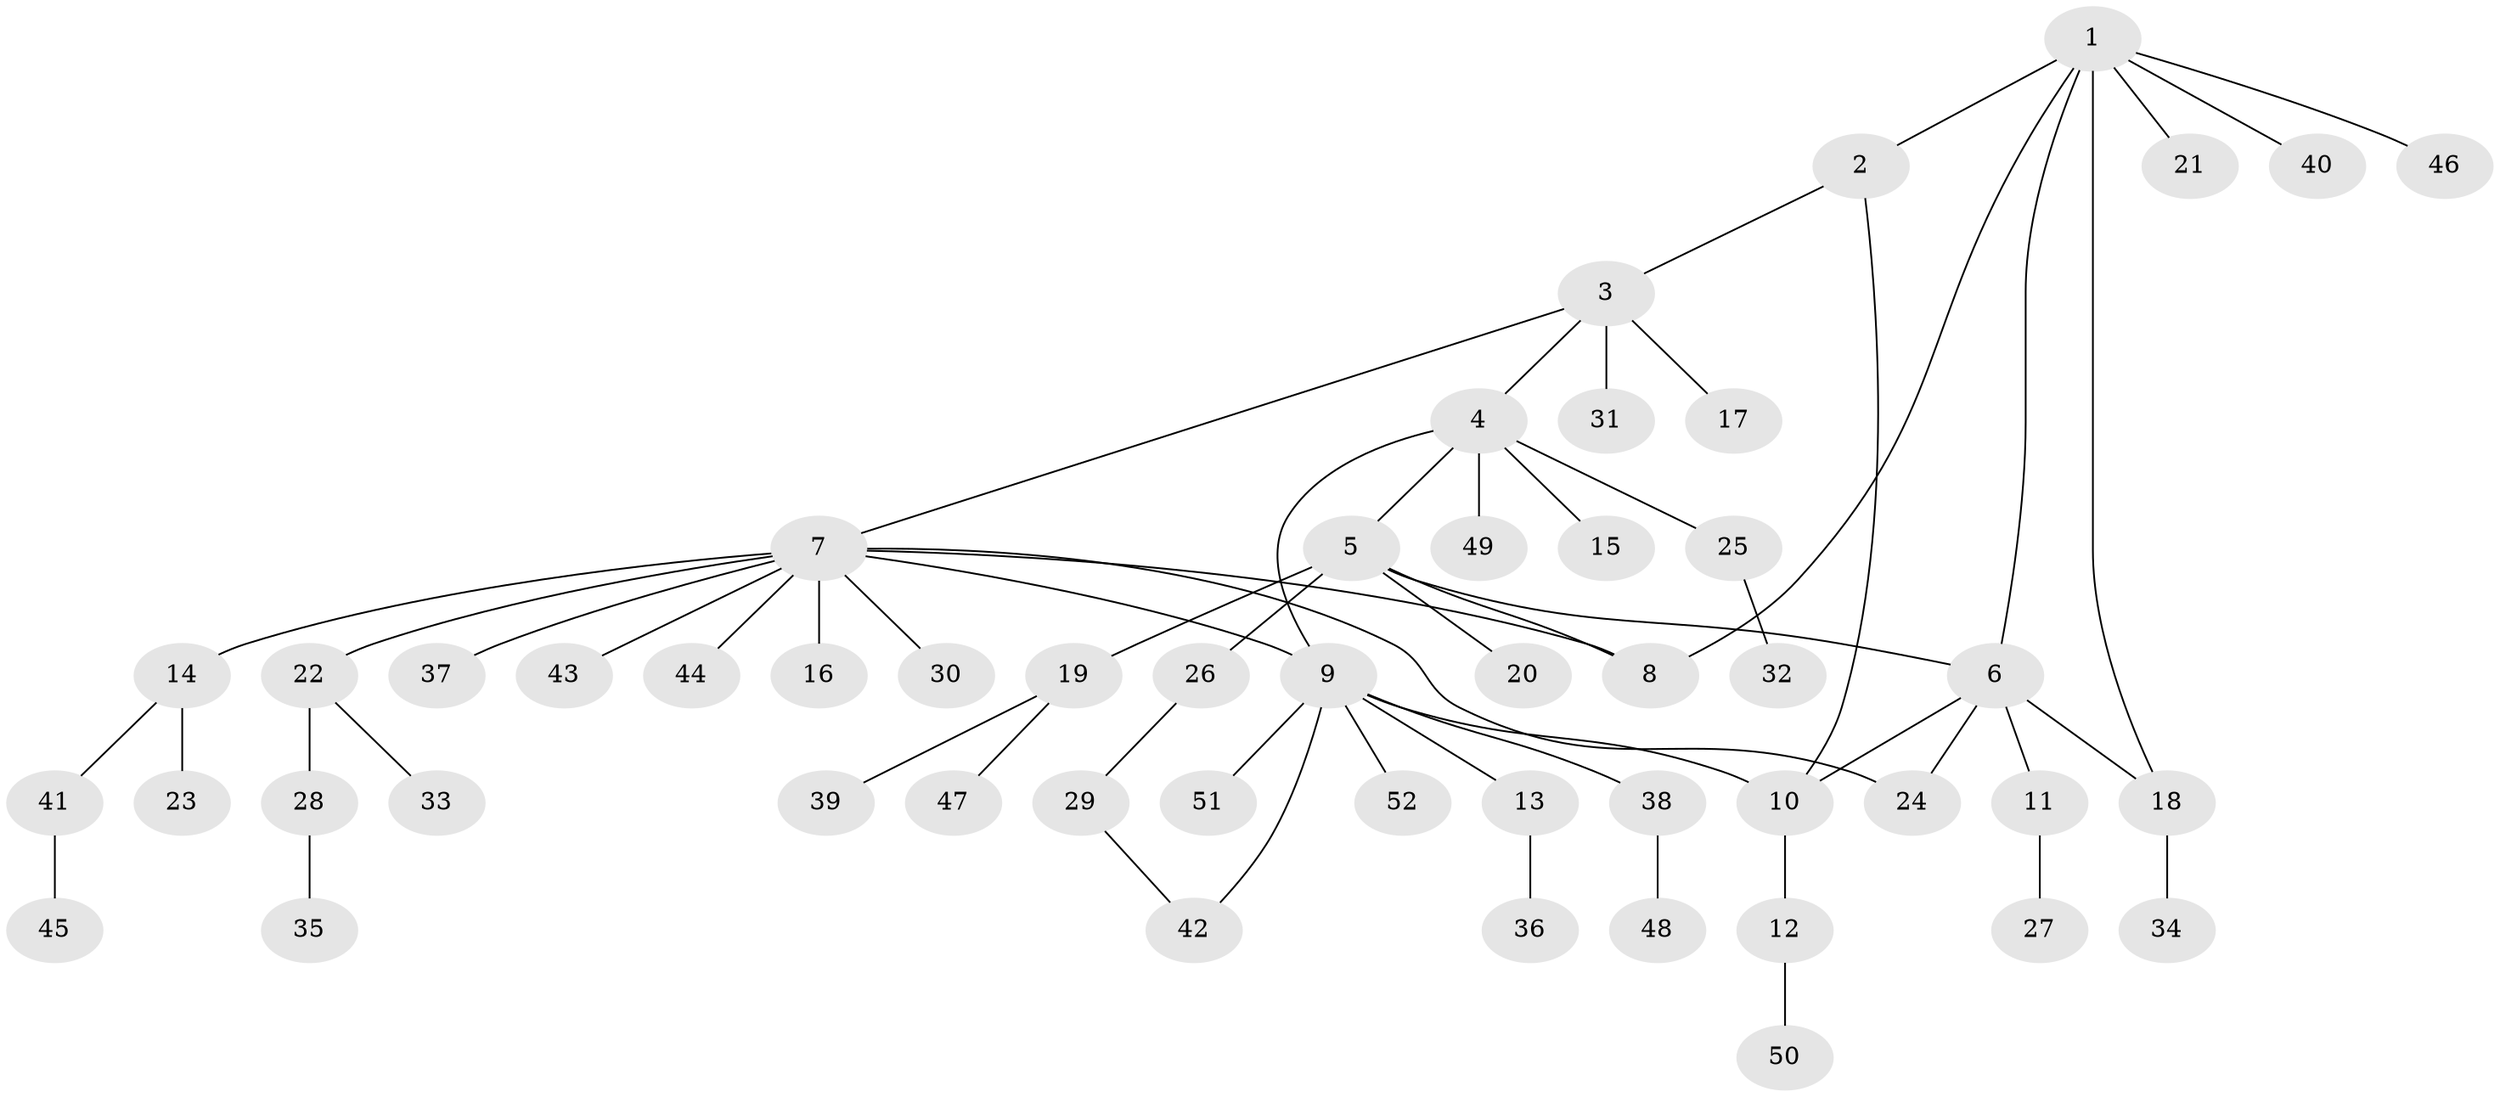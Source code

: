 // Generated by graph-tools (version 1.1) at 2025/37/03/09/25 02:37:18]
// undirected, 52 vertices, 60 edges
graph export_dot {
graph [start="1"]
  node [color=gray90,style=filled];
  1;
  2;
  3;
  4;
  5;
  6;
  7;
  8;
  9;
  10;
  11;
  12;
  13;
  14;
  15;
  16;
  17;
  18;
  19;
  20;
  21;
  22;
  23;
  24;
  25;
  26;
  27;
  28;
  29;
  30;
  31;
  32;
  33;
  34;
  35;
  36;
  37;
  38;
  39;
  40;
  41;
  42;
  43;
  44;
  45;
  46;
  47;
  48;
  49;
  50;
  51;
  52;
  1 -- 2;
  1 -- 6;
  1 -- 8;
  1 -- 18;
  1 -- 21;
  1 -- 40;
  1 -- 46;
  2 -- 3;
  2 -- 10;
  3 -- 4;
  3 -- 7;
  3 -- 17;
  3 -- 31;
  4 -- 5;
  4 -- 9;
  4 -- 15;
  4 -- 25;
  4 -- 49;
  5 -- 6;
  5 -- 8;
  5 -- 19;
  5 -- 20;
  5 -- 26;
  6 -- 10;
  6 -- 11;
  6 -- 18;
  6 -- 24;
  7 -- 8;
  7 -- 9;
  7 -- 14;
  7 -- 16;
  7 -- 22;
  7 -- 24;
  7 -- 30;
  7 -- 37;
  7 -- 43;
  7 -- 44;
  9 -- 10;
  9 -- 13;
  9 -- 38;
  9 -- 42;
  9 -- 51;
  9 -- 52;
  10 -- 12;
  11 -- 27;
  12 -- 50;
  13 -- 36;
  14 -- 23;
  14 -- 41;
  18 -- 34;
  19 -- 39;
  19 -- 47;
  22 -- 28;
  22 -- 33;
  25 -- 32;
  26 -- 29;
  28 -- 35;
  29 -- 42;
  38 -- 48;
  41 -- 45;
}
